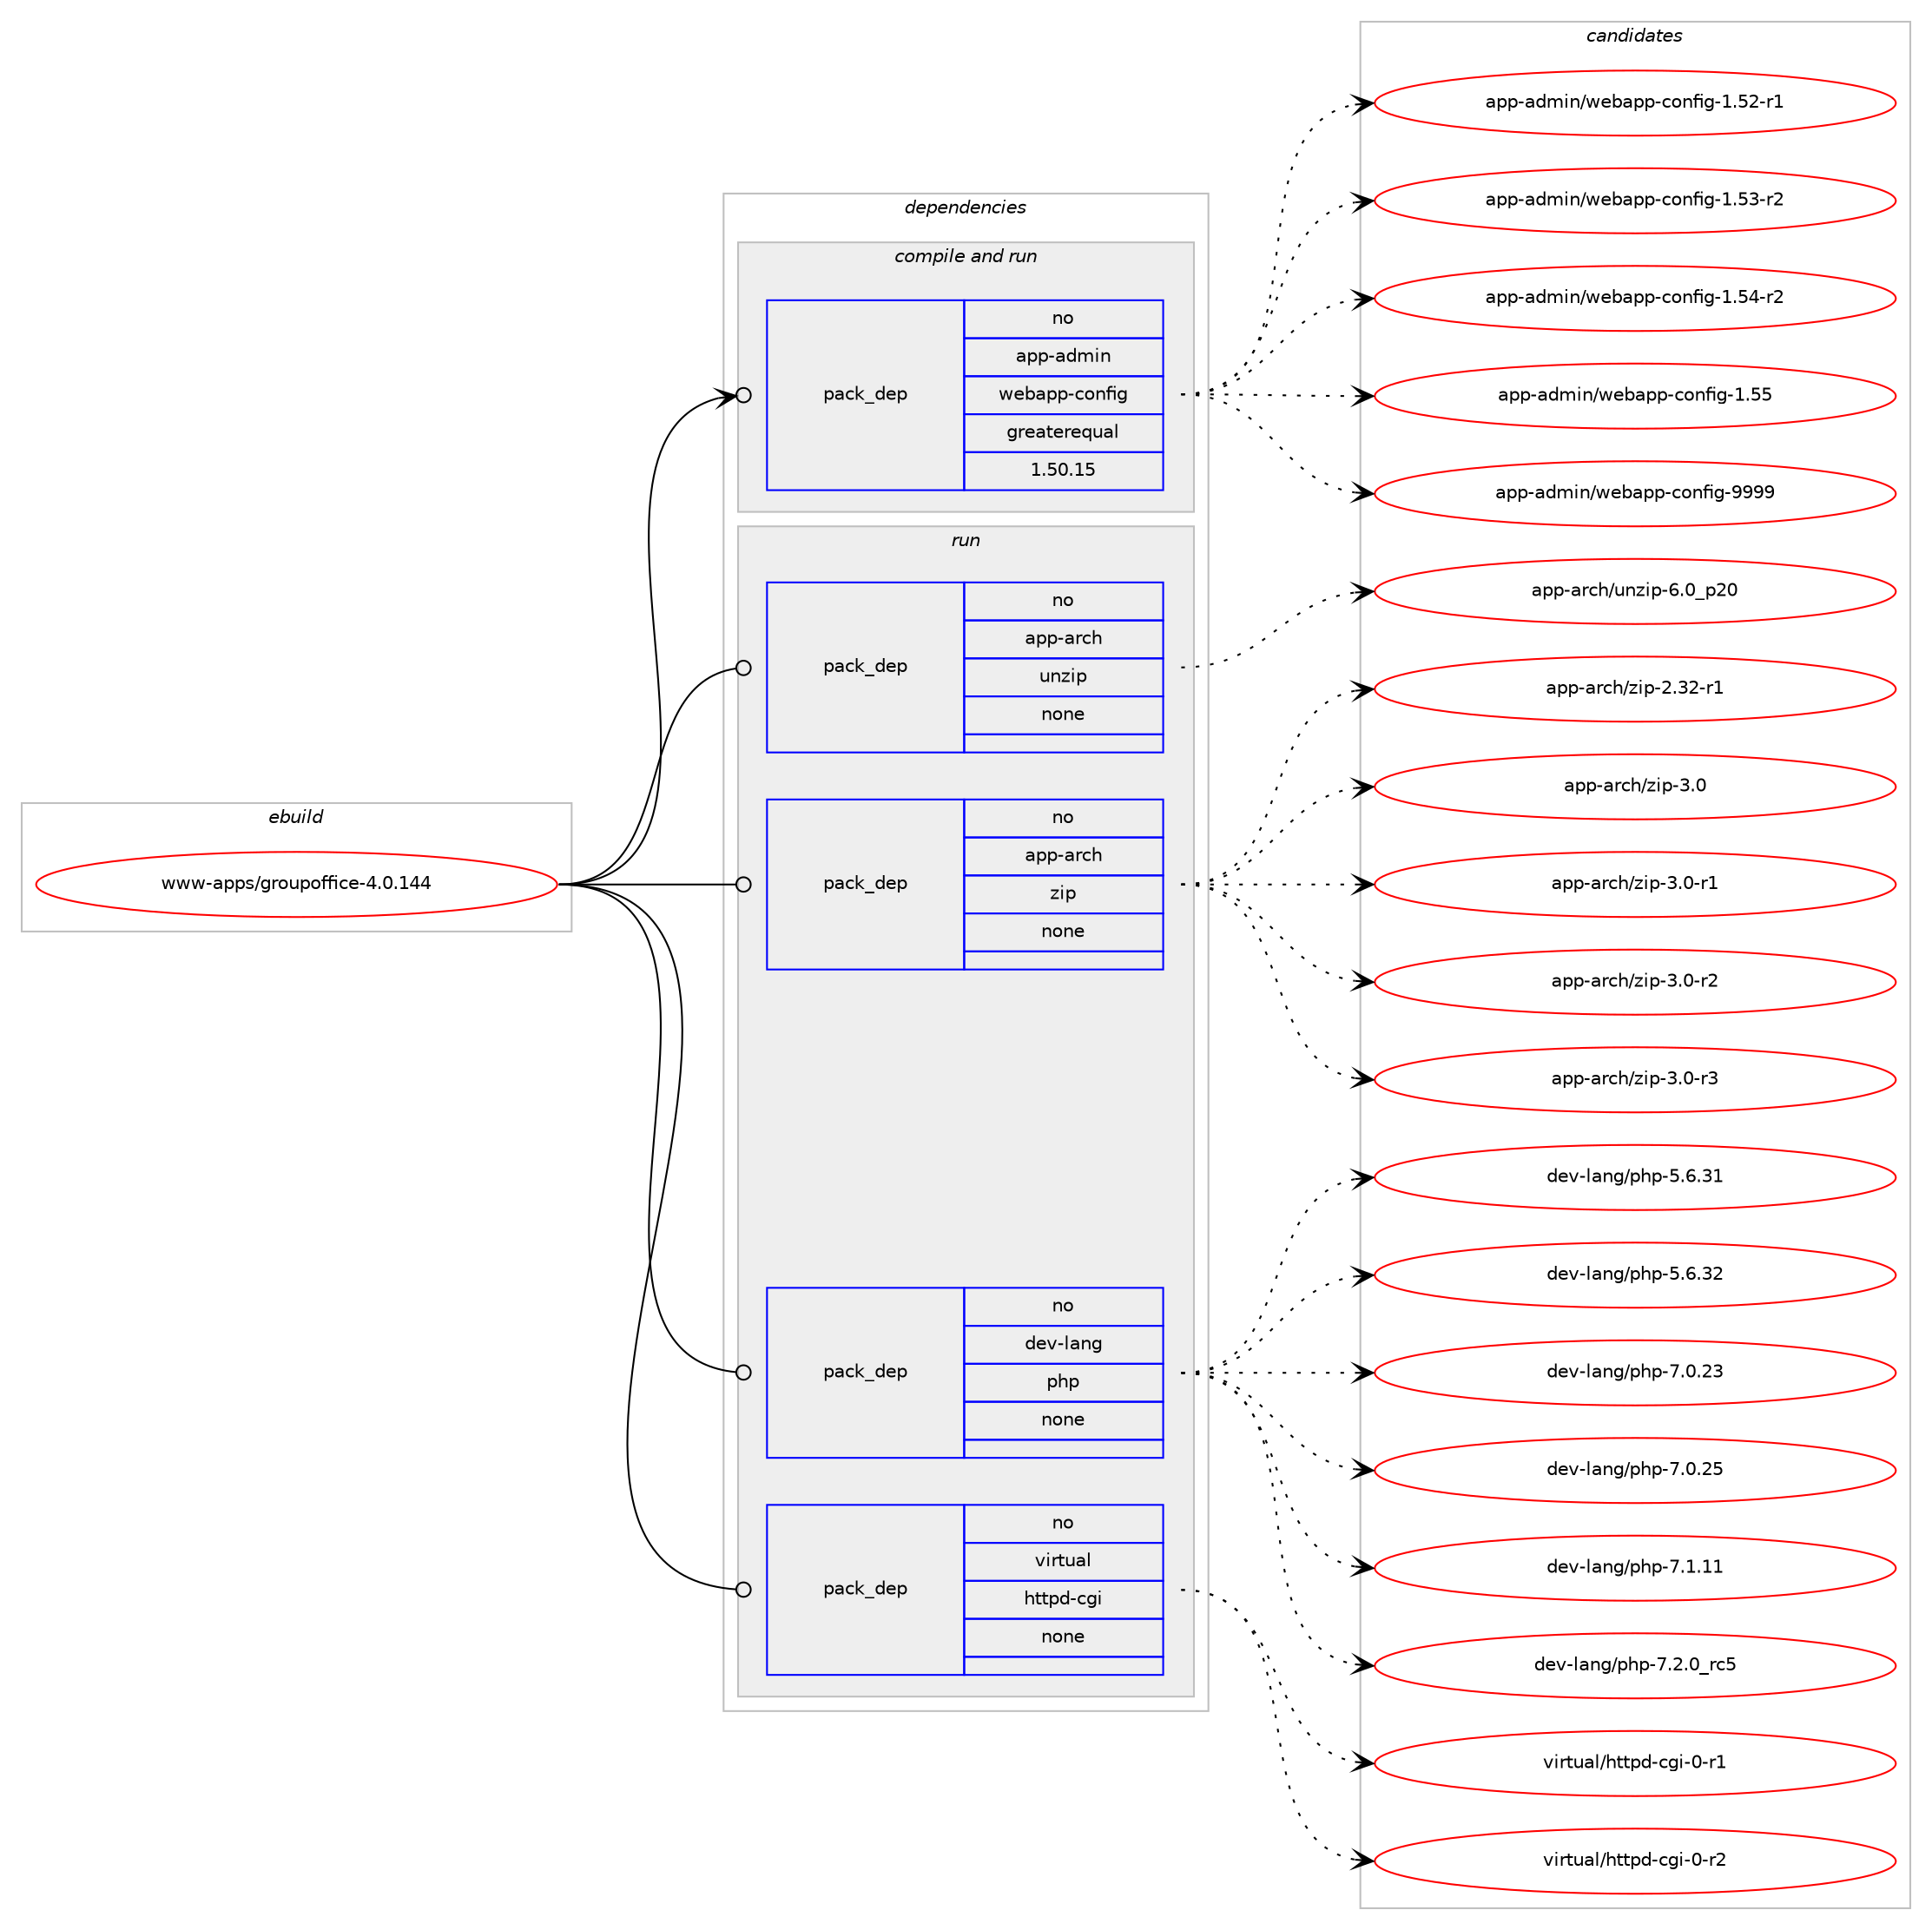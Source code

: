 digraph prolog {

# *************
# Graph options
# *************

newrank=true;
concentrate=true;
compound=true;
graph [rankdir=LR,fontname=Helvetica,fontsize=10,ranksep=1.5];#, ranksep=2.5, nodesep=0.2];
edge  [arrowhead=vee];
node  [fontname=Helvetica,fontsize=10];

# **********
# The ebuild
# **********

subgraph cluster_leftcol {
color=gray;
rank=same;
label=<<i>ebuild</i>>;
id [label="www-apps/groupoffice-4.0.144", color=red, width=4, href="../www-apps/groupoffice-4.0.144.svg"];
}

# ****************
# The dependencies
# ****************

subgraph cluster_midcol {
color=gray;
label=<<i>dependencies</i>>;
subgraph cluster_compile {
fillcolor="#eeeeee";
style=filled;
label=<<i>compile</i>>;
}
subgraph cluster_compileandrun {
fillcolor="#eeeeee";
style=filled;
label=<<i>compile and run</i>>;
subgraph pack372223 {
dependency500658 [label=<<TABLE BORDER="0" CELLBORDER="1" CELLSPACING="0" CELLPADDING="4" WIDTH="220"><TR><TD ROWSPAN="6" CELLPADDING="30">pack_dep</TD></TR><TR><TD WIDTH="110">no</TD></TR><TR><TD>app-admin</TD></TR><TR><TD>webapp-config</TD></TR><TR><TD>greaterequal</TD></TR><TR><TD>1.50.15</TD></TR></TABLE>>, shape=none, color=blue];
}
id:e -> dependency500658:w [weight=20,style="solid",arrowhead="odotvee"];
}
subgraph cluster_run {
fillcolor="#eeeeee";
style=filled;
label=<<i>run</i>>;
subgraph pack372224 {
dependency500659 [label=<<TABLE BORDER="0" CELLBORDER="1" CELLSPACING="0" CELLPADDING="4" WIDTH="220"><TR><TD ROWSPAN="6" CELLPADDING="30">pack_dep</TD></TR><TR><TD WIDTH="110">no</TD></TR><TR><TD>app-arch</TD></TR><TR><TD>unzip</TD></TR><TR><TD>none</TD></TR><TR><TD></TD></TR></TABLE>>, shape=none, color=blue];
}
id:e -> dependency500659:w [weight=20,style="solid",arrowhead="odot"];
subgraph pack372225 {
dependency500660 [label=<<TABLE BORDER="0" CELLBORDER="1" CELLSPACING="0" CELLPADDING="4" WIDTH="220"><TR><TD ROWSPAN="6" CELLPADDING="30">pack_dep</TD></TR><TR><TD WIDTH="110">no</TD></TR><TR><TD>app-arch</TD></TR><TR><TD>zip</TD></TR><TR><TD>none</TD></TR><TR><TD></TD></TR></TABLE>>, shape=none, color=blue];
}
id:e -> dependency500660:w [weight=20,style="solid",arrowhead="odot"];
subgraph pack372226 {
dependency500661 [label=<<TABLE BORDER="0" CELLBORDER="1" CELLSPACING="0" CELLPADDING="4" WIDTH="220"><TR><TD ROWSPAN="6" CELLPADDING="30">pack_dep</TD></TR><TR><TD WIDTH="110">no</TD></TR><TR><TD>dev-lang</TD></TR><TR><TD>php</TD></TR><TR><TD>none</TD></TR><TR><TD></TD></TR></TABLE>>, shape=none, color=blue];
}
id:e -> dependency500661:w [weight=20,style="solid",arrowhead="odot"];
subgraph pack372227 {
dependency500662 [label=<<TABLE BORDER="0" CELLBORDER="1" CELLSPACING="0" CELLPADDING="4" WIDTH="220"><TR><TD ROWSPAN="6" CELLPADDING="30">pack_dep</TD></TR><TR><TD WIDTH="110">no</TD></TR><TR><TD>virtual</TD></TR><TR><TD>httpd-cgi</TD></TR><TR><TD>none</TD></TR><TR><TD></TD></TR></TABLE>>, shape=none, color=blue];
}
id:e -> dependency500662:w [weight=20,style="solid",arrowhead="odot"];
}
}

# **************
# The candidates
# **************

subgraph cluster_choices {
rank=same;
color=gray;
label=<<i>candidates</i>>;

subgraph choice372223 {
color=black;
nodesep=1;
choice971121124597100109105110471191019897112112459911111010210510345494653504511449 [label="app-admin/webapp-config-1.52-r1", color=red, width=4,href="../app-admin/webapp-config-1.52-r1.svg"];
choice971121124597100109105110471191019897112112459911111010210510345494653514511450 [label="app-admin/webapp-config-1.53-r2", color=red, width=4,href="../app-admin/webapp-config-1.53-r2.svg"];
choice971121124597100109105110471191019897112112459911111010210510345494653524511450 [label="app-admin/webapp-config-1.54-r2", color=red, width=4,href="../app-admin/webapp-config-1.54-r2.svg"];
choice97112112459710010910511047119101989711211245991111101021051034549465353 [label="app-admin/webapp-config-1.55", color=red, width=4,href="../app-admin/webapp-config-1.55.svg"];
choice97112112459710010910511047119101989711211245991111101021051034557575757 [label="app-admin/webapp-config-9999", color=red, width=4,href="../app-admin/webapp-config-9999.svg"];
dependency500658:e -> choice971121124597100109105110471191019897112112459911111010210510345494653504511449:w [style=dotted,weight="100"];
dependency500658:e -> choice971121124597100109105110471191019897112112459911111010210510345494653514511450:w [style=dotted,weight="100"];
dependency500658:e -> choice971121124597100109105110471191019897112112459911111010210510345494653524511450:w [style=dotted,weight="100"];
dependency500658:e -> choice97112112459710010910511047119101989711211245991111101021051034549465353:w [style=dotted,weight="100"];
dependency500658:e -> choice97112112459710010910511047119101989711211245991111101021051034557575757:w [style=dotted,weight="100"];
}
subgraph choice372224 {
color=black;
nodesep=1;
choice971121124597114991044711711012210511245544648951125048 [label="app-arch/unzip-6.0_p20", color=red, width=4,href="../app-arch/unzip-6.0_p20.svg"];
dependency500659:e -> choice971121124597114991044711711012210511245544648951125048:w [style=dotted,weight="100"];
}
subgraph choice372225 {
color=black;
nodesep=1;
choice971121124597114991044712210511245504651504511449 [label="app-arch/zip-2.32-r1", color=red, width=4,href="../app-arch/zip-2.32-r1.svg"];
choice971121124597114991044712210511245514648 [label="app-arch/zip-3.0", color=red, width=4,href="../app-arch/zip-3.0.svg"];
choice9711211245971149910447122105112455146484511449 [label="app-arch/zip-3.0-r1", color=red, width=4,href="../app-arch/zip-3.0-r1.svg"];
choice9711211245971149910447122105112455146484511450 [label="app-arch/zip-3.0-r2", color=red, width=4,href="../app-arch/zip-3.0-r2.svg"];
choice9711211245971149910447122105112455146484511451 [label="app-arch/zip-3.0-r3", color=red, width=4,href="../app-arch/zip-3.0-r3.svg"];
dependency500660:e -> choice971121124597114991044712210511245504651504511449:w [style=dotted,weight="100"];
dependency500660:e -> choice971121124597114991044712210511245514648:w [style=dotted,weight="100"];
dependency500660:e -> choice9711211245971149910447122105112455146484511449:w [style=dotted,weight="100"];
dependency500660:e -> choice9711211245971149910447122105112455146484511450:w [style=dotted,weight="100"];
dependency500660:e -> choice9711211245971149910447122105112455146484511451:w [style=dotted,weight="100"];
}
subgraph choice372226 {
color=black;
nodesep=1;
choice10010111845108971101034711210411245534654465149 [label="dev-lang/php-5.6.31", color=red, width=4,href="../dev-lang/php-5.6.31.svg"];
choice10010111845108971101034711210411245534654465150 [label="dev-lang/php-5.6.32", color=red, width=4,href="../dev-lang/php-5.6.32.svg"];
choice10010111845108971101034711210411245554648465051 [label="dev-lang/php-7.0.23", color=red, width=4,href="../dev-lang/php-7.0.23.svg"];
choice10010111845108971101034711210411245554648465053 [label="dev-lang/php-7.0.25", color=red, width=4,href="../dev-lang/php-7.0.25.svg"];
choice10010111845108971101034711210411245554649464949 [label="dev-lang/php-7.1.11", color=red, width=4,href="../dev-lang/php-7.1.11.svg"];
choice100101118451089711010347112104112455546504648951149953 [label="dev-lang/php-7.2.0_rc5", color=red, width=4,href="../dev-lang/php-7.2.0_rc5.svg"];
dependency500661:e -> choice10010111845108971101034711210411245534654465149:w [style=dotted,weight="100"];
dependency500661:e -> choice10010111845108971101034711210411245534654465150:w [style=dotted,weight="100"];
dependency500661:e -> choice10010111845108971101034711210411245554648465051:w [style=dotted,weight="100"];
dependency500661:e -> choice10010111845108971101034711210411245554648465053:w [style=dotted,weight="100"];
dependency500661:e -> choice10010111845108971101034711210411245554649464949:w [style=dotted,weight="100"];
dependency500661:e -> choice100101118451089711010347112104112455546504648951149953:w [style=dotted,weight="100"];
}
subgraph choice372227 {
color=black;
nodesep=1;
choice1181051141161179710847104116116112100459910310545484511449 [label="virtual/httpd-cgi-0-r1", color=red, width=4,href="../virtual/httpd-cgi-0-r1.svg"];
choice1181051141161179710847104116116112100459910310545484511450 [label="virtual/httpd-cgi-0-r2", color=red, width=4,href="../virtual/httpd-cgi-0-r2.svg"];
dependency500662:e -> choice1181051141161179710847104116116112100459910310545484511449:w [style=dotted,weight="100"];
dependency500662:e -> choice1181051141161179710847104116116112100459910310545484511450:w [style=dotted,weight="100"];
}
}

}
